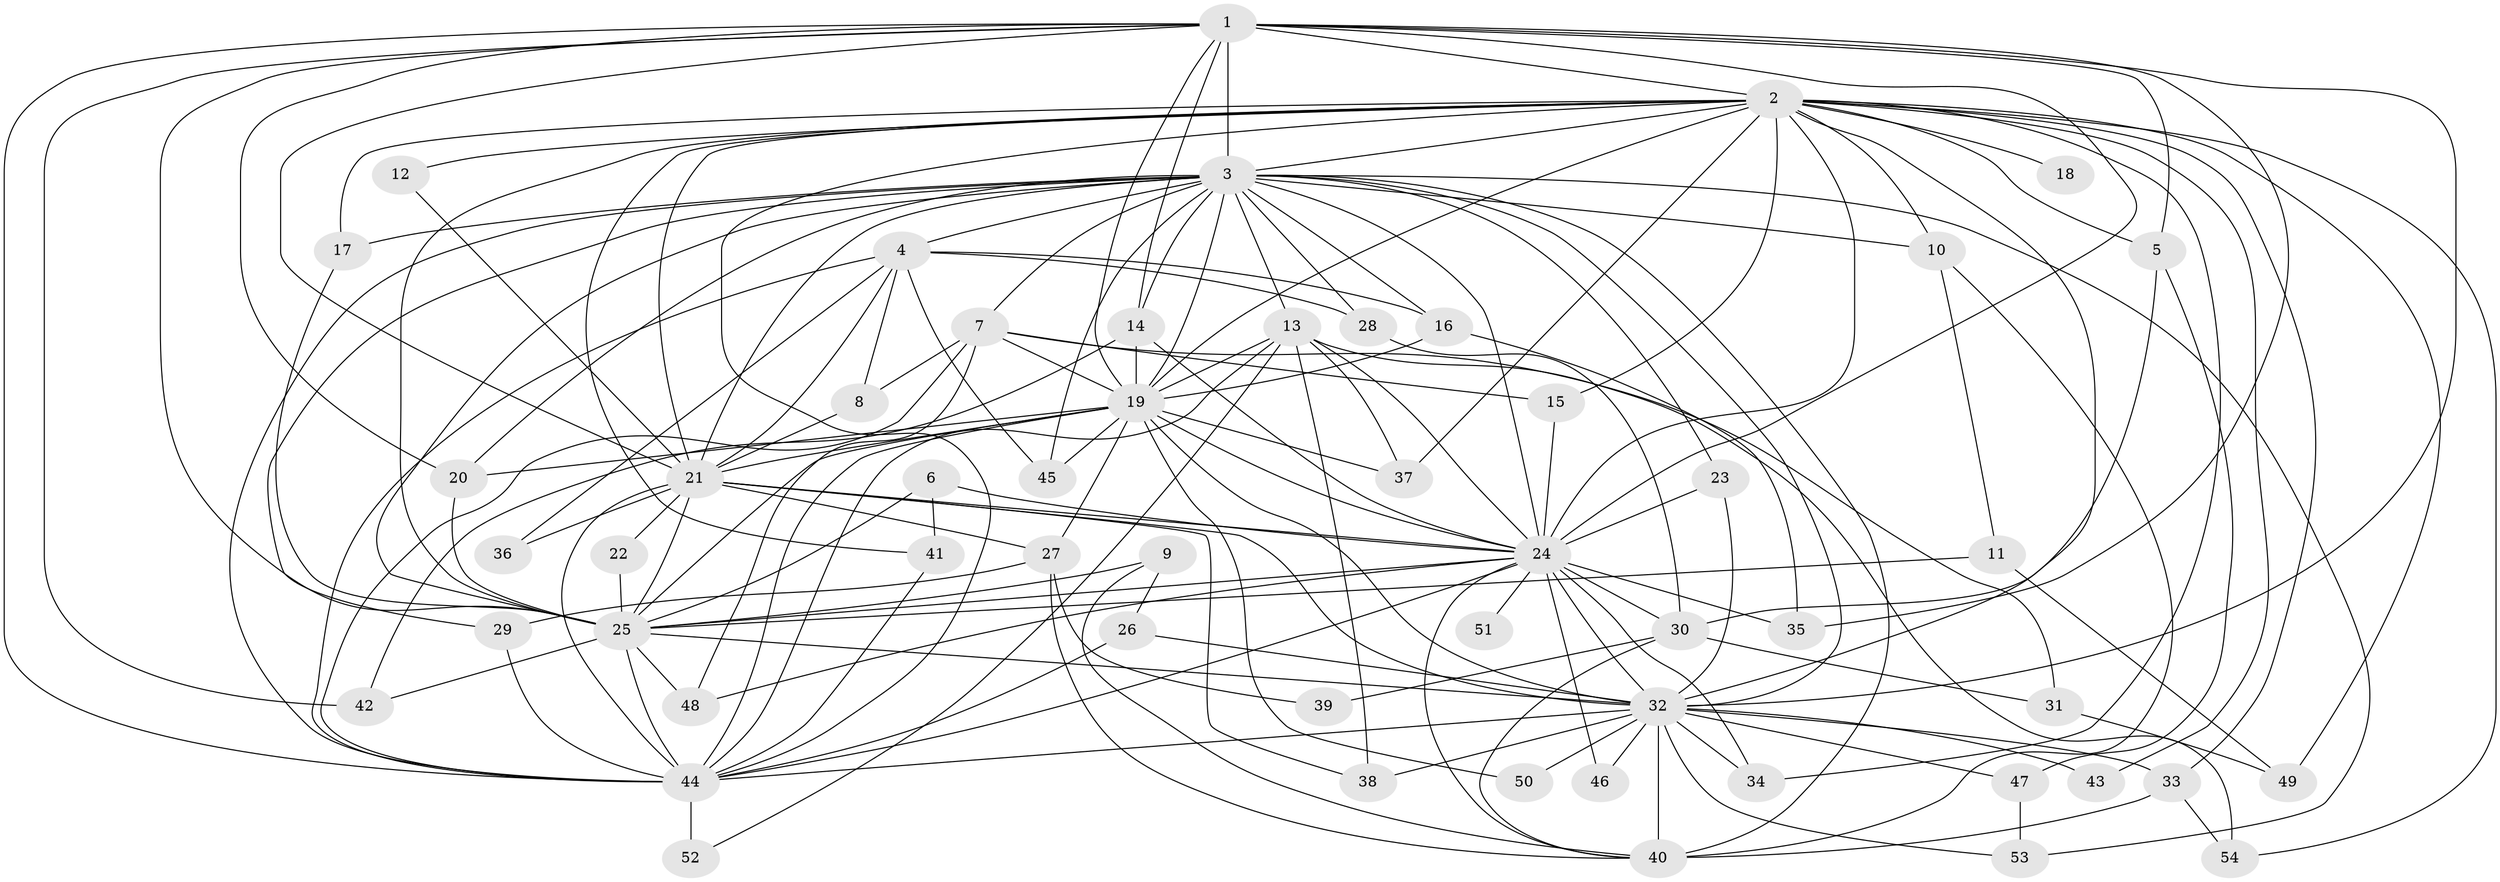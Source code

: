 // original degree distribution, {25: 0.009259259259259259, 20: 0.018518518518518517, 19: 0.018518518518518517, 13: 0.009259259259259259, 24: 0.009259259259259259, 26: 0.009259259259259259, 29: 0.009259259259259259, 15: 0.009259259259259259, 3: 0.2777777777777778, 2: 0.5, 7: 0.018518518518518517, 9: 0.009259259259259259, 4: 0.07407407407407407, 5: 0.009259259259259259, 8: 0.009259259259259259, 6: 0.009259259259259259}
// Generated by graph-tools (version 1.1) at 2025/01/03/09/25 03:01:32]
// undirected, 54 vertices, 156 edges
graph export_dot {
graph [start="1"]
  node [color=gray90,style=filled];
  1;
  2;
  3;
  4;
  5;
  6;
  7;
  8;
  9;
  10;
  11;
  12;
  13;
  14;
  15;
  16;
  17;
  18;
  19;
  20;
  21;
  22;
  23;
  24;
  25;
  26;
  27;
  28;
  29;
  30;
  31;
  32;
  33;
  34;
  35;
  36;
  37;
  38;
  39;
  40;
  41;
  42;
  43;
  44;
  45;
  46;
  47;
  48;
  49;
  50;
  51;
  52;
  53;
  54;
  1 -- 2 [weight=1.0];
  1 -- 3 [weight=1.0];
  1 -- 5 [weight=1.0];
  1 -- 14 [weight=1.0];
  1 -- 19 [weight=1.0];
  1 -- 20 [weight=1.0];
  1 -- 21 [weight=1.0];
  1 -- 24 [weight=1.0];
  1 -- 25 [weight=1.0];
  1 -- 32 [weight=3.0];
  1 -- 35 [weight=1.0];
  1 -- 42 [weight=1.0];
  1 -- 44 [weight=1.0];
  2 -- 3 [weight=2.0];
  2 -- 5 [weight=1.0];
  2 -- 10 [weight=1.0];
  2 -- 12 [weight=2.0];
  2 -- 15 [weight=1.0];
  2 -- 17 [weight=1.0];
  2 -- 18 [weight=1.0];
  2 -- 19 [weight=1.0];
  2 -- 21 [weight=1.0];
  2 -- 24 [weight=3.0];
  2 -- 25 [weight=3.0];
  2 -- 32 [weight=2.0];
  2 -- 33 [weight=1.0];
  2 -- 34 [weight=1.0];
  2 -- 37 [weight=1.0];
  2 -- 41 [weight=1.0];
  2 -- 43 [weight=1.0];
  2 -- 44 [weight=1.0];
  2 -- 49 [weight=1.0];
  2 -- 54 [weight=1.0];
  3 -- 4 [weight=1.0];
  3 -- 7 [weight=1.0];
  3 -- 10 [weight=1.0];
  3 -- 13 [weight=1.0];
  3 -- 14 [weight=1.0];
  3 -- 16 [weight=1.0];
  3 -- 17 [weight=1.0];
  3 -- 19 [weight=2.0];
  3 -- 20 [weight=1.0];
  3 -- 21 [weight=1.0];
  3 -- 23 [weight=1.0];
  3 -- 24 [weight=1.0];
  3 -- 25 [weight=2.0];
  3 -- 28 [weight=1.0];
  3 -- 29 [weight=1.0];
  3 -- 32 [weight=3.0];
  3 -- 40 [weight=1.0];
  3 -- 44 [weight=1.0];
  3 -- 45 [weight=1.0];
  3 -- 53 [weight=1.0];
  4 -- 8 [weight=1.0];
  4 -- 16 [weight=1.0];
  4 -- 21 [weight=1.0];
  4 -- 28 [weight=1.0];
  4 -- 36 [weight=1.0];
  4 -- 44 [weight=1.0];
  4 -- 45 [weight=1.0];
  5 -- 30 [weight=1.0];
  5 -- 47 [weight=1.0];
  6 -- 24 [weight=1.0];
  6 -- 25 [weight=1.0];
  6 -- 41 [weight=1.0];
  7 -- 8 [weight=1.0];
  7 -- 15 [weight=1.0];
  7 -- 19 [weight=1.0];
  7 -- 31 [weight=1.0];
  7 -- 44 [weight=1.0];
  7 -- 48 [weight=1.0];
  8 -- 21 [weight=1.0];
  9 -- 25 [weight=1.0];
  9 -- 26 [weight=1.0];
  9 -- 40 [weight=1.0];
  10 -- 11 [weight=1.0];
  10 -- 40 [weight=1.0];
  11 -- 25 [weight=1.0];
  11 -- 49 [weight=1.0];
  12 -- 21 [weight=1.0];
  13 -- 19 [weight=1.0];
  13 -- 24 [weight=1.0];
  13 -- 37 [weight=1.0];
  13 -- 38 [weight=1.0];
  13 -- 44 [weight=1.0];
  13 -- 52 [weight=1.0];
  13 -- 54 [weight=1.0];
  14 -- 19 [weight=1.0];
  14 -- 24 [weight=1.0];
  14 -- 42 [weight=1.0];
  15 -- 24 [weight=1.0];
  16 -- 19 [weight=1.0];
  16 -- 35 [weight=1.0];
  17 -- 25 [weight=1.0];
  19 -- 20 [weight=1.0];
  19 -- 21 [weight=1.0];
  19 -- 24 [weight=1.0];
  19 -- 25 [weight=1.0];
  19 -- 27 [weight=1.0];
  19 -- 32 [weight=2.0];
  19 -- 37 [weight=1.0];
  19 -- 44 [weight=1.0];
  19 -- 45 [weight=1.0];
  19 -- 50 [weight=1.0];
  20 -- 25 [weight=1.0];
  21 -- 22 [weight=1.0];
  21 -- 24 [weight=1.0];
  21 -- 25 [weight=1.0];
  21 -- 27 [weight=1.0];
  21 -- 32 [weight=3.0];
  21 -- 36 [weight=2.0];
  21 -- 38 [weight=1.0];
  21 -- 44 [weight=3.0];
  22 -- 25 [weight=1.0];
  23 -- 24 [weight=1.0];
  23 -- 32 [weight=3.0];
  24 -- 25 [weight=1.0];
  24 -- 30 [weight=1.0];
  24 -- 32 [weight=2.0];
  24 -- 34 [weight=1.0];
  24 -- 35 [weight=1.0];
  24 -- 40 [weight=1.0];
  24 -- 44 [weight=1.0];
  24 -- 46 [weight=1.0];
  24 -- 48 [weight=1.0];
  24 -- 51 [weight=1.0];
  25 -- 32 [weight=2.0];
  25 -- 42 [weight=1.0];
  25 -- 44 [weight=1.0];
  25 -- 48 [weight=1.0];
  26 -- 32 [weight=1.0];
  26 -- 44 [weight=1.0];
  27 -- 29 [weight=1.0];
  27 -- 39 [weight=1.0];
  27 -- 40 [weight=1.0];
  28 -- 30 [weight=1.0];
  29 -- 44 [weight=1.0];
  30 -- 31 [weight=1.0];
  30 -- 39 [weight=1.0];
  30 -- 40 [weight=1.0];
  31 -- 49 [weight=1.0];
  32 -- 33 [weight=1.0];
  32 -- 34 [weight=1.0];
  32 -- 38 [weight=1.0];
  32 -- 40 [weight=3.0];
  32 -- 43 [weight=1.0];
  32 -- 44 [weight=2.0];
  32 -- 46 [weight=1.0];
  32 -- 47 [weight=2.0];
  32 -- 50 [weight=1.0];
  32 -- 53 [weight=1.0];
  33 -- 40 [weight=1.0];
  33 -- 54 [weight=1.0];
  41 -- 44 [weight=1.0];
  44 -- 52 [weight=2.0];
  47 -- 53 [weight=1.0];
}
